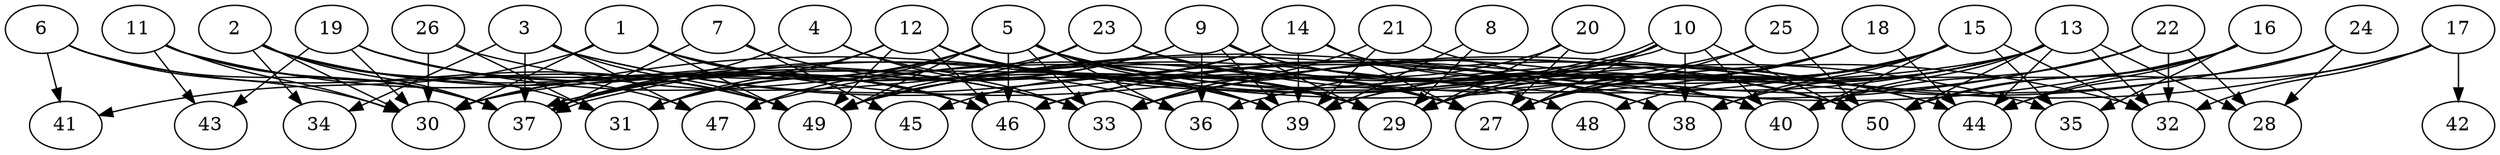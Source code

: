 // DAG automatically generated by daggen at Thu Oct  3 14:07:56 2019
// ./daggen --dot -n 50 --ccr 0.4 --fat 0.9 --regular 0.7 --density 0.5 --mindata 5242880 --maxdata 52428800 
digraph G {
  1 [size="117880320", alpha="0.14", expect_size="47152128"] 
  1 -> 30 [size ="47152128"]
  1 -> 39 [size ="47152128"]
  1 -> 41 [size ="47152128"]
  1 -> 46 [size ="47152128"]
  1 -> 49 [size ="47152128"]
  1 -> 50 [size ="47152128"]
  2 [size="81976320", alpha="0.02", expect_size="32790528"] 
  2 -> 30 [size ="32790528"]
  2 -> 31 [size ="32790528"]
  2 -> 33 [size ="32790528"]
  2 -> 34 [size ="32790528"]
  2 -> 37 [size ="32790528"]
  2 -> 46 [size ="32790528"]
  2 -> 47 [size ="32790528"]
  3 [size="121625600", alpha="0.11", expect_size="48650240"] 
  3 -> 34 [size ="48650240"]
  3 -> 37 [size ="48650240"]
  3 -> 38 [size ="48650240"]
  3 -> 40 [size ="48650240"]
  3 -> 47 [size ="48650240"]
  3 -> 49 [size ="48650240"]
  4 [size="115875840", alpha="0.03", expect_size="46350336"] 
  4 -> 33 [size ="46350336"]
  4 -> 36 [size ="46350336"]
  4 -> 37 [size ="46350336"]
  5 [size="85990400", alpha="0.19", expect_size="34396160"] 
  5 -> 29 [size ="34396160"]
  5 -> 30 [size ="34396160"]
  5 -> 31 [size ="34396160"]
  5 -> 33 [size ="34396160"]
  5 -> 35 [size ="34396160"]
  5 -> 36 [size ="34396160"]
  5 -> 39 [size ="34396160"]
  5 -> 44 [size ="34396160"]
  5 -> 46 [size ="34396160"]
  5 -> 47 [size ="34396160"]
  5 -> 48 [size ="34396160"]
  5 -> 49 [size ="34396160"]
  6 [size="101813760", alpha="0.16", expect_size="40725504"] 
  6 -> 30 [size ="40725504"]
  6 -> 37 [size ="40725504"]
  6 -> 41 [size ="40725504"]
  6 -> 49 [size ="40725504"]
  7 [size="97937920", alpha="0.11", expect_size="39175168"] 
  7 -> 29 [size ="39175168"]
  7 -> 37 [size ="39175168"]
  7 -> 45 [size ="39175168"]
  8 [size="16417280", alpha="0.19", expect_size="6566912"] 
  8 -> 29 [size ="6566912"]
  8 -> 39 [size ="6566912"]
  9 [size="46791680", alpha="0.16", expect_size="18716672"] 
  9 -> 29 [size ="18716672"]
  9 -> 31 [size ="18716672"]
  9 -> 36 [size ="18716672"]
  9 -> 37 [size ="18716672"]
  9 -> 39 [size ="18716672"]
  9 -> 40 [size ="18716672"]
  9 -> 50 [size ="18716672"]
  10 [size="120760320", alpha="0.20", expect_size="48304128"] 
  10 -> 27 [size ="48304128"]
  10 -> 29 [size ="48304128"]
  10 -> 37 [size ="48304128"]
  10 -> 37 [size ="48304128"]
  10 -> 38 [size ="48304128"]
  10 -> 40 [size ="48304128"]
  10 -> 46 [size ="48304128"]
  10 -> 50 [size ="48304128"]
  11 [size="103083520", alpha="0.11", expect_size="41233408"] 
  11 -> 30 [size ="41233408"]
  11 -> 33 [size ="41233408"]
  11 -> 37 [size ="41233408"]
  11 -> 43 [size ="41233408"]
  11 -> 49 [size ="41233408"]
  12 [size="69795840", alpha="0.12", expect_size="27918336"] 
  12 -> 27 [size ="27918336"]
  12 -> 29 [size ="27918336"]
  12 -> 31 [size ="27918336"]
  12 -> 37 [size ="27918336"]
  12 -> 39 [size ="27918336"]
  12 -> 44 [size ="27918336"]
  12 -> 46 [size ="27918336"]
  12 -> 49 [size ="27918336"]
  13 [size="83456000", alpha="0.20", expect_size="33382400"] 
  13 -> 27 [size ="33382400"]
  13 -> 28 [size ="33382400"]
  13 -> 29 [size ="33382400"]
  13 -> 30 [size ="33382400"]
  13 -> 32 [size ="33382400"]
  13 -> 39 [size ="33382400"]
  13 -> 40 [size ="33382400"]
  13 -> 44 [size ="33382400"]
  13 -> 46 [size ="33382400"]
  13 -> 50 [size ="33382400"]
  14 [size="29061120", alpha="0.19", expect_size="11624448"] 
  14 -> 27 [size ="11624448"]
  14 -> 38 [size ="11624448"]
  14 -> 39 [size ="11624448"]
  14 -> 45 [size ="11624448"]
  14 -> 49 [size ="11624448"]
  15 [size="44316160", alpha="0.12", expect_size="17726464"] 
  15 -> 27 [size ="17726464"]
  15 -> 29 [size ="17726464"]
  15 -> 32 [size ="17726464"]
  15 -> 35 [size ="17726464"]
  15 -> 38 [size ="17726464"]
  15 -> 39 [size ="17726464"]
  15 -> 40 [size ="17726464"]
  15 -> 48 [size ="17726464"]
  15 -> 49 [size ="17726464"]
  16 [size="37301760", alpha="0.08", expect_size="14920704"] 
  16 -> 35 [size ="14920704"]
  16 -> 40 [size ="14920704"]
  16 -> 44 [size ="14920704"]
  16 -> 49 [size ="14920704"]
  16 -> 50 [size ="14920704"]
  17 [size="129589760", alpha="0.09", expect_size="51835904"] 
  17 -> 32 [size ="51835904"]
  17 -> 33 [size ="51835904"]
  17 -> 42 [size ="51835904"]
  17 -> 50 [size ="51835904"]
  18 [size="76533760", alpha="0.05", expect_size="30613504"] 
  18 -> 27 [size ="30613504"]
  18 -> 29 [size ="30613504"]
  18 -> 44 [size ="30613504"]
  18 -> 47 [size ="30613504"]
  19 [size="69358080", alpha="0.12", expect_size="27743232"] 
  19 -> 29 [size ="27743232"]
  19 -> 30 [size ="27743232"]
  19 -> 43 [size ="27743232"]
  19 -> 46 [size ="27743232"]
  19 -> 49 [size ="27743232"]
  20 [size="47052800", alpha="0.13", expect_size="18821120"] 
  20 -> 27 [size ="18821120"]
  20 -> 29 [size ="18821120"]
  20 -> 33 [size ="18821120"]
  21 [size="45877760", alpha="0.12", expect_size="18351104"] 
  21 -> 33 [size ="18351104"]
  21 -> 39 [size ="18351104"]
  21 -> 50 [size ="18351104"]
  22 [size="113702400", alpha="0.03", expect_size="45480960"] 
  22 -> 28 [size ="45480960"]
  22 -> 32 [size ="45480960"]
  22 -> 38 [size ="45480960"]
  22 -> 46 [size ="45480960"]
  22 -> 49 [size ="45480960"]
  23 [size="65740800", alpha="0.12", expect_size="26296320"] 
  23 -> 27 [size ="26296320"]
  23 -> 30 [size ="26296320"]
  23 -> 32 [size ="26296320"]
  23 -> 49 [size ="26296320"]
  24 [size="64215040", alpha="0.18", expect_size="25686016"] 
  24 -> 28 [size ="25686016"]
  24 -> 33 [size ="25686016"]
  24 -> 36 [size ="25686016"]
  24 -> 44 [size ="25686016"]
  25 [size="58941440", alpha="0.17", expect_size="23576576"] 
  25 -> 27 [size ="23576576"]
  25 -> 30 [size ="23576576"]
  25 -> 50 [size ="23576576"]
  26 [size="129461760", alpha="0.11", expect_size="51784704"] 
  26 -> 27 [size ="51784704"]
  26 -> 30 [size ="51784704"]
  26 -> 31 [size ="51784704"]
  27 [size="60193280", alpha="0.19", expect_size="24077312"] 
  28 [size="114680320", alpha="0.08", expect_size="45872128"] 
  29 [size="26984960", alpha="0.02", expect_size="10793984"] 
  30 [size="96814080", alpha="0.15", expect_size="38725632"] 
  31 [size="55731200", alpha="0.03", expect_size="22292480"] 
  32 [size="126474240", alpha="0.01", expect_size="50589696"] 
  33 [size="24017920", alpha="0.10", expect_size="9607168"] 
  34 [size="92810240", alpha="0.03", expect_size="37124096"] 
  35 [size="81730560", alpha="0.00", expect_size="32692224"] 
  36 [size="63662080", alpha="0.02", expect_size="25464832"] 
  37 [size="127313920", alpha="0.03", expect_size="50925568"] 
  38 [size="121587200", alpha="0.15", expect_size="48634880"] 
  39 [size="49797120", alpha="0.17", expect_size="19918848"] 
  40 [size="63590400", alpha="0.04", expect_size="25436160"] 
  41 [size="34693120", alpha="0.17", expect_size="13877248"] 
  42 [size="53084160", alpha="0.08", expect_size="21233664"] 
  43 [size="57484800", alpha="0.07", expect_size="22993920"] 
  44 [size="118246400", alpha="0.14", expect_size="47298560"] 
  45 [size="15398400", alpha="0.10", expect_size="6159360"] 
  46 [size="16074240", alpha="0.05", expect_size="6429696"] 
  47 [size="26511360", alpha="0.08", expect_size="10604544"] 
  48 [size="45227520", alpha="0.08", expect_size="18091008"] 
  49 [size="17681920", alpha="0.11", expect_size="7072768"] 
  50 [size="118095360", alpha="0.08", expect_size="47238144"] 
}
